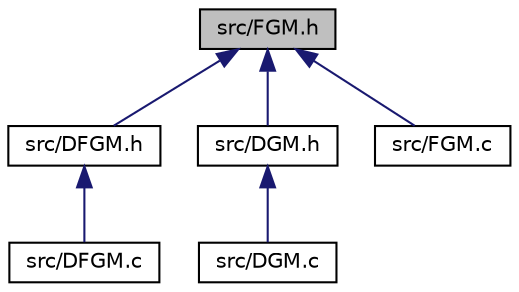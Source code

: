 digraph "src/FGM.h"
{
  edge [fontname="Helvetica",fontsize="10",labelfontname="Helvetica",labelfontsize="10"];
  node [fontname="Helvetica",fontsize="10",shape=record];
  Node1 [label="src/FGM.h",height=0.2,width=0.4,color="black", fillcolor="grey75", style="filled" fontcolor="black"];
  Node1 -> Node2 [dir="back",color="midnightblue",fontsize="10",style="solid",fontname="Helvetica"];
  Node2 [label="src/DFGM.h",height=0.2,width=0.4,color="black", fillcolor="white", style="filled",URL="$_d_f_g_m_8h.html"];
  Node2 -> Node3 [dir="back",color="midnightblue",fontsize="10",style="solid",fontname="Helvetica"];
  Node3 [label="src/DFGM.c",height=0.2,width=0.4,color="black", fillcolor="white", style="filled",URL="$_d_f_g_m_8c.html"];
  Node1 -> Node4 [dir="back",color="midnightblue",fontsize="10",style="solid",fontname="Helvetica"];
  Node4 [label="src/DGM.h",height=0.2,width=0.4,color="black", fillcolor="white", style="filled",URL="$_d_g_m_8h.html"];
  Node4 -> Node5 [dir="back",color="midnightblue",fontsize="10",style="solid",fontname="Helvetica"];
  Node5 [label="src/DGM.c",height=0.2,width=0.4,color="black", fillcolor="white", style="filled",URL="$_d_g_m_8c.html"];
  Node1 -> Node6 [dir="back",color="midnightblue",fontsize="10",style="solid",fontname="Helvetica"];
  Node6 [label="src/FGM.c",height=0.2,width=0.4,color="black", fillcolor="white", style="filled",URL="$_f_g_m_8c.html"];
}
